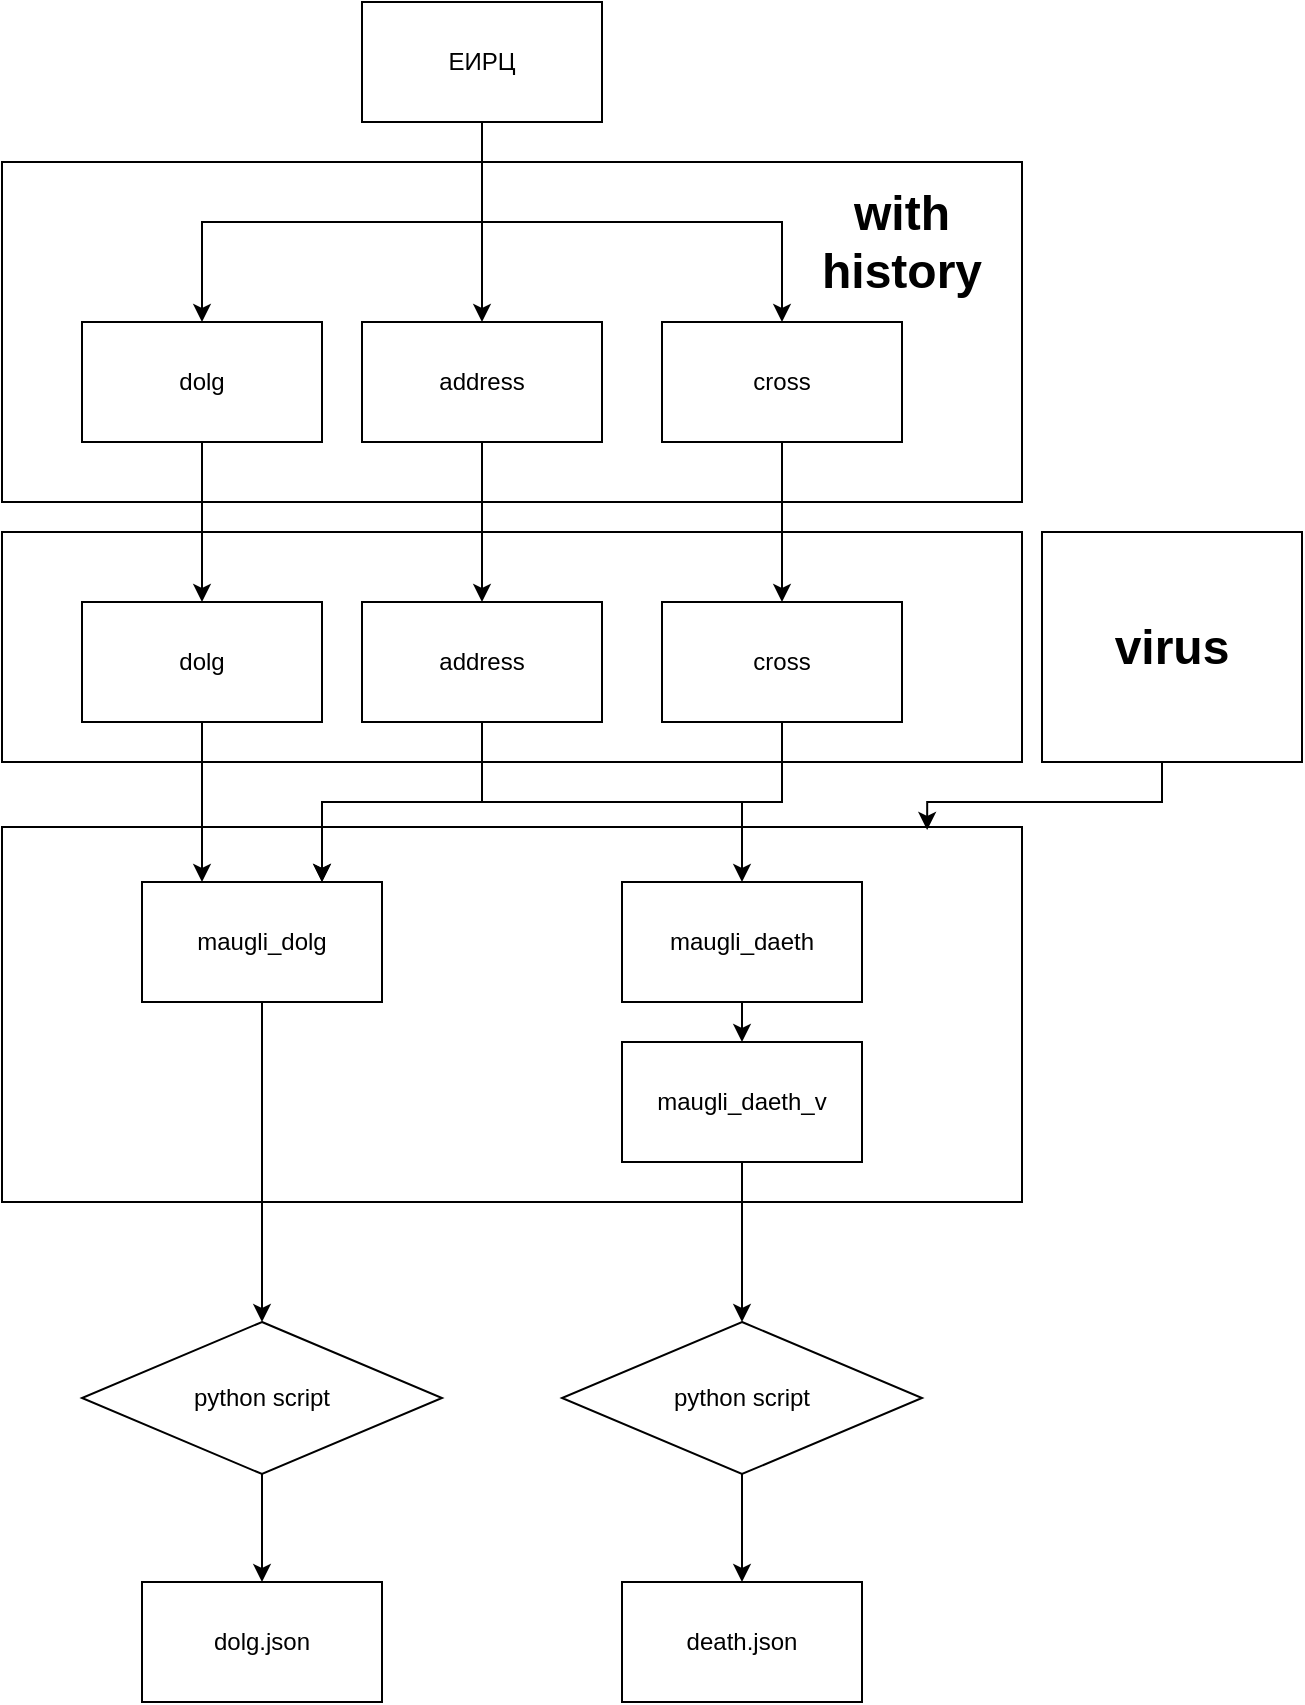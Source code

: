 <mxfile version="14.2.9" type="github">
  <diagram id="lFJEltrvhaYtgHILa2qo" name="Page-1">
    <mxGraphModel dx="545" dy="1443" grid="1" gridSize="10" guides="1" tooltips="1" connect="1" arrows="1" fold="1" page="1" pageScale="1" pageWidth="1169" pageHeight="1654" math="0" shadow="0">
      <root>
        <mxCell id="0" />
        <mxCell id="1" parent="0" />
        <mxCell id="TO9IgFeLMEn5EproTfnc-32" value="&lt;h1 style=&quot;font-size: 14px&quot;&gt;&lt;br&gt;&lt;/h1&gt;" style="whiteSpace=wrap;html=1;align=right;" parent="1" vertex="1">
          <mxGeometry x="230" y="492.5" width="510" height="187.5" as="geometry" />
        </mxCell>
        <mxCell id="TO9IgFeLMEn5EproTfnc-30" value="&lt;h1 style=&quot;font-size: 14px&quot;&gt;&lt;br&gt;&lt;/h1&gt;" style="whiteSpace=wrap;html=1;align=right;" parent="1" vertex="1">
          <mxGeometry x="230" y="345" width="510" height="115" as="geometry" />
        </mxCell>
        <mxCell id="TO9IgFeLMEn5EproTfnc-10" value="&lt;h1 style=&quot;font-size: 14px&quot;&gt;&lt;br&gt;&lt;/h1&gt;" style="whiteSpace=wrap;html=1;align=right;" parent="1" vertex="1">
          <mxGeometry x="230" y="160" width="510" height="170" as="geometry" />
        </mxCell>
        <mxCell id="TO9IgFeLMEn5EproTfnc-3" style="edgeStyle=orthogonalEdgeStyle;orthogonalLoop=1;jettySize=auto;html=1;entryX=0.5;entryY=0;entryDx=0;entryDy=0;rounded=0;" parent="1" source="TO9IgFeLMEn5EproTfnc-1" target="TO9IgFeLMEn5EproTfnc-2" edge="1">
          <mxGeometry relative="1" as="geometry">
            <Array as="points">
              <mxPoint x="470" y="190" />
              <mxPoint x="330" y="190" />
            </Array>
          </mxGeometry>
        </mxCell>
        <mxCell id="TO9IgFeLMEn5EproTfnc-6" style="edgeStyle=orthogonalEdgeStyle;orthogonalLoop=1;jettySize=auto;html=1;" parent="1" source="TO9IgFeLMEn5EproTfnc-1" target="TO9IgFeLMEn5EproTfnc-4" edge="1">
          <mxGeometry relative="1" as="geometry" />
        </mxCell>
        <mxCell id="TO9IgFeLMEn5EproTfnc-7" style="edgeStyle=orthogonalEdgeStyle;orthogonalLoop=1;jettySize=auto;html=1;rounded=0;" parent="1" source="TO9IgFeLMEn5EproTfnc-1" target="TO9IgFeLMEn5EproTfnc-5" edge="1">
          <mxGeometry relative="1" as="geometry">
            <Array as="points">
              <mxPoint x="470" y="190" />
              <mxPoint x="620" y="190" />
            </Array>
          </mxGeometry>
        </mxCell>
        <mxCell id="TO9IgFeLMEn5EproTfnc-1" value="ЕИРЦ" style="whiteSpace=wrap;html=1;" parent="1" vertex="1">
          <mxGeometry x="410" y="80" width="120" height="60" as="geometry" />
        </mxCell>
        <mxCell id="TO9IgFeLMEn5EproTfnc-15" style="edgeStyle=orthogonalEdgeStyle;orthogonalLoop=1;jettySize=auto;html=1;entryX=0.5;entryY=0;entryDx=0;entryDy=0;" parent="1" source="TO9IgFeLMEn5EproTfnc-2" target="TO9IgFeLMEn5EproTfnc-12" edge="1">
          <mxGeometry relative="1" as="geometry" />
        </mxCell>
        <mxCell id="TO9IgFeLMEn5EproTfnc-2" value="dolg" style="whiteSpace=wrap;html=1;" parent="1" vertex="1">
          <mxGeometry x="270" y="240" width="120" height="60" as="geometry" />
        </mxCell>
        <mxCell id="TO9IgFeLMEn5EproTfnc-16" style="edgeStyle=orthogonalEdgeStyle;orthogonalLoop=1;jettySize=auto;html=1;" parent="1" source="TO9IgFeLMEn5EproTfnc-4" target="TO9IgFeLMEn5EproTfnc-13" edge="1">
          <mxGeometry relative="1" as="geometry" />
        </mxCell>
        <mxCell id="TO9IgFeLMEn5EproTfnc-4" value="address" style="whiteSpace=wrap;html=1;" parent="1" vertex="1">
          <mxGeometry x="410" y="240" width="120" height="60" as="geometry" />
        </mxCell>
        <mxCell id="TO9IgFeLMEn5EproTfnc-17" style="edgeStyle=orthogonalEdgeStyle;orthogonalLoop=1;jettySize=auto;html=1;entryX=0.5;entryY=0;entryDx=0;entryDy=0;" parent="1" source="TO9IgFeLMEn5EproTfnc-5" target="TO9IgFeLMEn5EproTfnc-14" edge="1">
          <mxGeometry relative="1" as="geometry" />
        </mxCell>
        <mxCell id="TO9IgFeLMEn5EproTfnc-5" value="cross" style="whiteSpace=wrap;html=1;" parent="1" vertex="1">
          <mxGeometry x="560" y="240" width="120" height="60" as="geometry" />
        </mxCell>
        <mxCell id="TO9IgFeLMEn5EproTfnc-23" style="edgeStyle=orthogonalEdgeStyle;orthogonalLoop=1;jettySize=auto;html=1;entryX=0.25;entryY=0;entryDx=0;entryDy=0;" parent="1" source="TO9IgFeLMEn5EproTfnc-12" target="TO9IgFeLMEn5EproTfnc-20" edge="1">
          <mxGeometry relative="1" as="geometry">
            <mxPoint x="360" y="520" as="targetPoint" />
            <Array as="points">
              <mxPoint x="330" y="500" />
              <mxPoint x="330" y="500" />
            </Array>
          </mxGeometry>
        </mxCell>
        <mxCell id="TO9IgFeLMEn5EproTfnc-12" value="dolg" style="whiteSpace=wrap;html=1;" parent="1" vertex="1">
          <mxGeometry x="270" y="380" width="120" height="60" as="geometry" />
        </mxCell>
        <mxCell id="TO9IgFeLMEn5EproTfnc-22" style="edgeStyle=orthogonalEdgeStyle;orthogonalLoop=1;jettySize=auto;html=1;entryX=0.75;entryY=0;entryDx=0;entryDy=0;rounded=0;" parent="1" source="TO9IgFeLMEn5EproTfnc-13" target="TO9IgFeLMEn5EproTfnc-20" edge="1">
          <mxGeometry relative="1" as="geometry">
            <mxPoint x="390" y="490" as="targetPoint" />
            <Array as="points">
              <mxPoint x="470" y="480" />
              <mxPoint x="390" y="480" />
            </Array>
          </mxGeometry>
        </mxCell>
        <mxCell id="TO9IgFeLMEn5EproTfnc-13" value="address" style="whiteSpace=wrap;html=1;" parent="1" vertex="1">
          <mxGeometry x="410" y="380" width="120" height="60" as="geometry" />
        </mxCell>
        <mxCell id="TO9IgFeLMEn5EproTfnc-26" style="edgeStyle=orthogonalEdgeStyle;orthogonalLoop=1;jettySize=auto;html=1;entryX=0.5;entryY=0;entryDx=0;entryDy=0;strokeColor=none;rounded=0;" parent="1" source="TO9IgFeLMEn5EproTfnc-14" target="TO9IgFeLMEn5EproTfnc-21" edge="1">
          <mxGeometry relative="1" as="geometry">
            <Array as="points">
              <mxPoint x="620" y="480" />
              <mxPoint x="600" y="480" />
            </Array>
          </mxGeometry>
        </mxCell>
        <mxCell id="TO9IgFeLMEn5EproTfnc-14" value="cross" style="whiteSpace=wrap;html=1;" parent="1" vertex="1">
          <mxGeometry x="560" y="380" width="120" height="60" as="geometry" />
        </mxCell>
        <mxCell id="TO9IgFeLMEn5EproTfnc-18" value="&lt;h1&gt;with history&lt;/h1&gt;" style="text;html=1;strokeColor=none;fillColor=none;align=center;verticalAlign=middle;whiteSpace=wrap;" parent="1" vertex="1">
          <mxGeometry x="620" y="170" width="120" height="60" as="geometry" />
        </mxCell>
        <mxCell id="TO9IgFeLMEn5EproTfnc-38" style="edgeStyle=orthogonalEdgeStyle;orthogonalLoop=1;jettySize=auto;html=1;entryX=0.5;entryY=0;entryDx=0;entryDy=0;" parent="1" source="TO9IgFeLMEn5EproTfnc-20" target="TO9IgFeLMEn5EproTfnc-49" edge="1">
          <mxGeometry relative="1" as="geometry">
            <mxPoint x="450" y="755.51" as="targetPoint" />
            <Array as="points">
              <mxPoint x="360" y="720" />
              <mxPoint x="360" y="720" />
            </Array>
          </mxGeometry>
        </mxCell>
        <mxCell id="TO9IgFeLMEn5EproTfnc-20" value="maugli_dolg" style="whiteSpace=wrap;html=1;" parent="1" vertex="1">
          <mxGeometry x="300" y="520" width="120" height="60" as="geometry" />
        </mxCell>
        <mxCell id="TO9IgFeLMEn5EproTfnc-28" style="edgeStyle=orthogonalEdgeStyle;orthogonalLoop=1;jettySize=auto;html=1;entryX=0.5;entryY=0;entryDx=0;entryDy=0;" parent="1" source="TO9IgFeLMEn5EproTfnc-21" target="TO9IgFeLMEn5EproTfnc-27" edge="1">
          <mxGeometry relative="1" as="geometry" />
        </mxCell>
        <mxCell id="TO9IgFeLMEn5EproTfnc-21" value="maugli_daeth" style="whiteSpace=wrap;html=1;" parent="1" vertex="1">
          <mxGeometry x="540" y="520" width="120" height="60" as="geometry" />
        </mxCell>
        <mxCell id="TO9IgFeLMEn5EproTfnc-37" style="edgeStyle=orthogonalEdgeStyle;orthogonalLoop=1;jettySize=auto;html=1;exitX=0.5;exitY=1;exitDx=0;exitDy=0;entryX=0.5;entryY=0;entryDx=0;entryDy=0;" parent="1" source="TO9IgFeLMEn5EproTfnc-27" target="TO9IgFeLMEn5EproTfnc-46" edge="1">
          <mxGeometry relative="1" as="geometry">
            <Array as="points">
              <mxPoint x="600" y="720" />
              <mxPoint x="600" y="720" />
            </Array>
          </mxGeometry>
        </mxCell>
        <mxCell id="TO9IgFeLMEn5EproTfnc-27" value="maugli_daeth_v" style="whiteSpace=wrap;html=1;" parent="1" vertex="1">
          <mxGeometry x="540" y="600" width="120" height="60" as="geometry" />
        </mxCell>
        <mxCell id="TO9IgFeLMEn5EproTfnc-33" style="edgeStyle=orthogonalEdgeStyle;orthogonalLoop=1;jettySize=auto;html=1;entryX=0.907;entryY=0.008;entryDx=0;entryDy=0;entryPerimeter=0;rounded=0;" parent="1" source="TO9IgFeLMEn5EproTfnc-29" target="TO9IgFeLMEn5EproTfnc-32" edge="1">
          <mxGeometry relative="1" as="geometry">
            <Array as="points">
              <mxPoint x="810" y="480" />
              <mxPoint x="693" y="480" />
            </Array>
          </mxGeometry>
        </mxCell>
        <mxCell id="TO9IgFeLMEn5EproTfnc-29" value="&lt;h1&gt;virus&lt;/h1&gt;" style="whiteSpace=wrap;html=1;" parent="1" vertex="1">
          <mxGeometry x="750" y="345" width="130" height="115" as="geometry" />
        </mxCell>
        <mxCell id="TO9IgFeLMEn5EproTfnc-43" style="edgeStyle=orthogonalEdgeStyle;orthogonalLoop=1;jettySize=auto;html=1;exitX=0.5;exitY=1;exitDx=0;exitDy=0;entryX=0.5;entryY=0;entryDx=0;entryDy=0;" parent="1" source="TO9IgFeLMEn5EproTfnc-49" target="TO9IgFeLMEn5EproTfnc-41" edge="1">
          <mxGeometry relative="1" as="geometry">
            <mxPoint x="298.75" y="798.75" as="sourcePoint" />
            <Array as="points">
              <mxPoint x="360" y="860" />
              <mxPoint x="360" y="860" />
            </Array>
          </mxGeometry>
        </mxCell>
        <mxCell id="TO9IgFeLMEn5EproTfnc-41" value="dolg.json" style="whiteSpace=wrap;html=1;" parent="1" vertex="1">
          <mxGeometry x="300" y="870" width="120" height="60" as="geometry" />
        </mxCell>
        <mxCell id="TO9IgFeLMEn5EproTfnc-42" value="death.json" style="whiteSpace=wrap;html=1;" parent="1" vertex="1">
          <mxGeometry x="540" y="870" width="120" height="60" as="geometry" />
        </mxCell>
        <mxCell id="TO9IgFeLMEn5EproTfnc-48" style="edgeStyle=orthogonalEdgeStyle;orthogonalLoop=1;jettySize=auto;html=1;entryX=0.5;entryY=0;entryDx=0;entryDy=0;" parent="1" source="TO9IgFeLMEn5EproTfnc-46" target="TO9IgFeLMEn5EproTfnc-42" edge="1">
          <mxGeometry relative="1" as="geometry">
            <mxPoint x="620" y="860" as="targetPoint" />
          </mxGeometry>
        </mxCell>
        <mxCell id="TO9IgFeLMEn5EproTfnc-46" value="python script" style="rhombus;whiteSpace=wrap;html=1;" parent="1" vertex="1">
          <mxGeometry x="510" y="740" width="180" height="76" as="geometry" />
        </mxCell>
        <mxCell id="TO9IgFeLMEn5EproTfnc-49" value="python script" style="rhombus;whiteSpace=wrap;html=1;" parent="1" vertex="1">
          <mxGeometry x="270" y="740" width="180" height="76" as="geometry" />
        </mxCell>
        <mxCell id="TO9IgFeLMEn5EproTfnc-25" style="edgeStyle=orthogonalEdgeStyle;orthogonalLoop=1;jettySize=auto;html=1;rounded=0;" parent="1" source="TO9IgFeLMEn5EproTfnc-13" target="TO9IgFeLMEn5EproTfnc-21" edge="1">
          <mxGeometry x="390" y="480" as="geometry">
            <Array as="points">
              <mxPoint x="470" y="480" />
              <mxPoint x="600" y="480" />
            </Array>
          </mxGeometry>
        </mxCell>
        <mxCell id="TO9IgFeLMEn5EproTfnc-24" style="edgeStyle=orthogonalEdgeStyle;orthogonalLoop=1;jettySize=auto;html=1;entryX=0.75;entryY=0;entryDx=0;entryDy=0;rounded=0;" parent="1" source="TO9IgFeLMEn5EproTfnc-14" target="TO9IgFeLMEn5EproTfnc-20" edge="1">
          <mxGeometry x="390" y="480" as="geometry">
            <mxPoint x="360" y="520" as="targetPoint" />
            <Array as="points">
              <mxPoint x="620" y="480" />
              <mxPoint x="390" y="480" />
            </Array>
          </mxGeometry>
        </mxCell>
      </root>
    </mxGraphModel>
  </diagram>
</mxfile>

